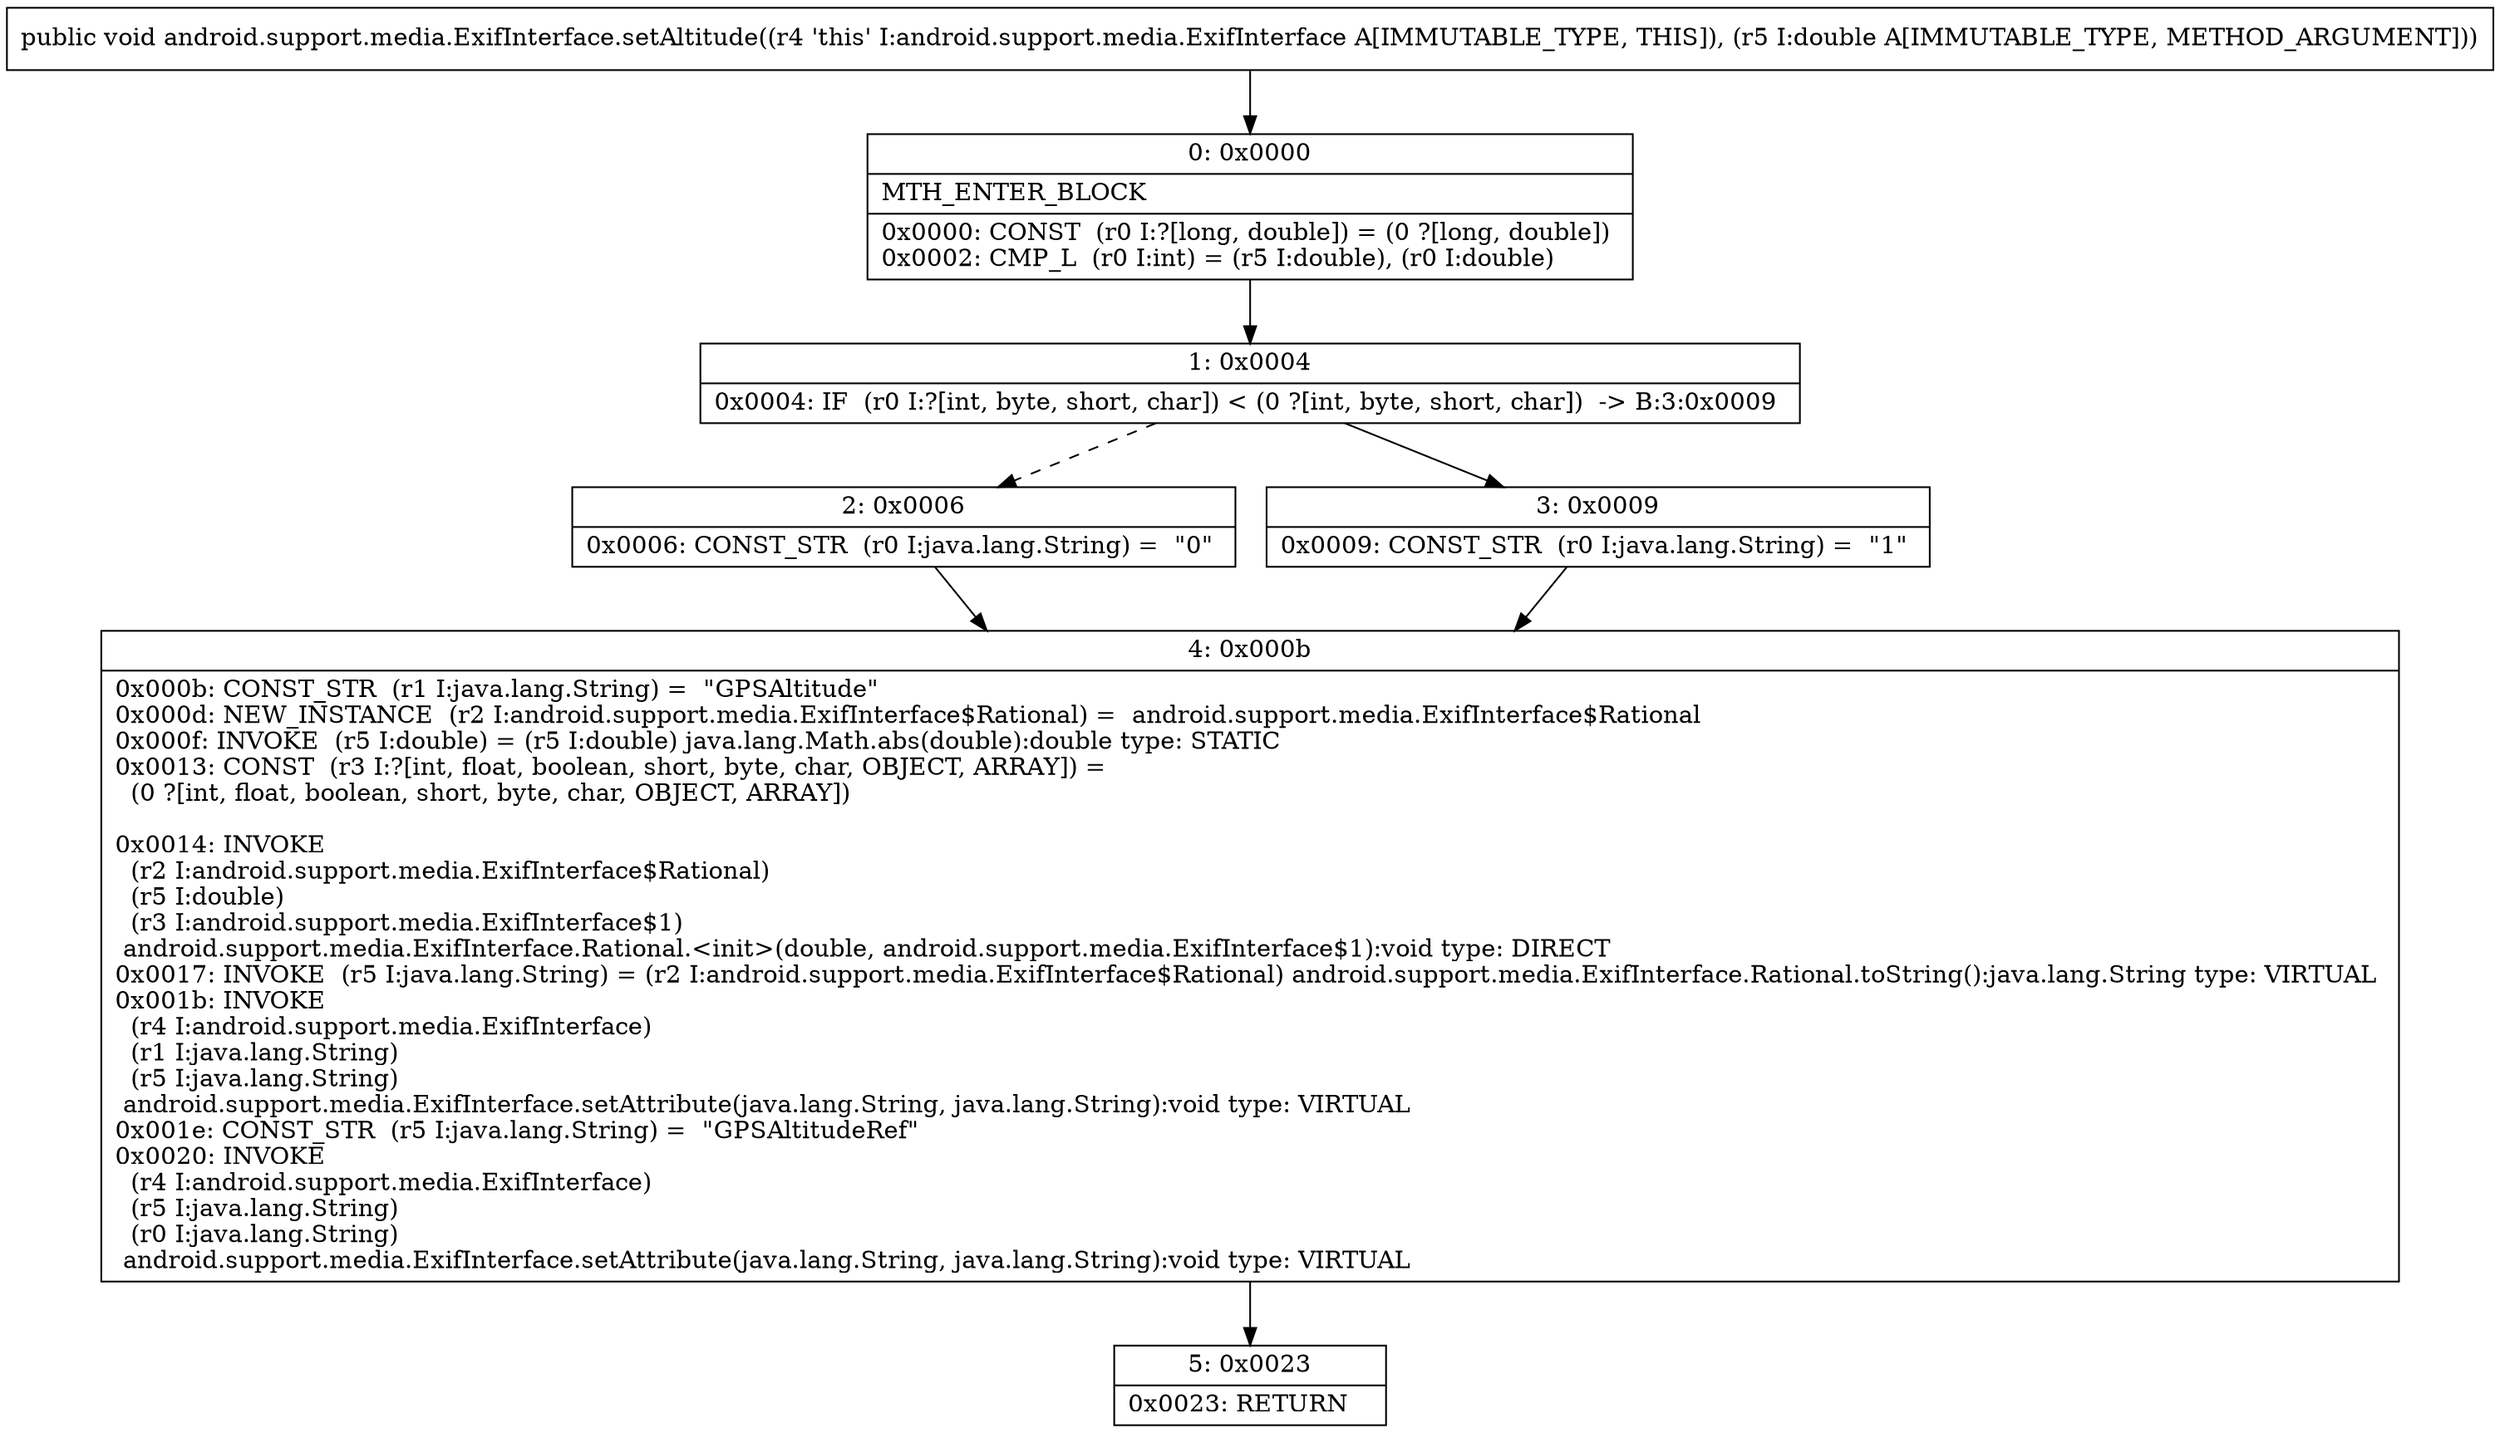 digraph "CFG forandroid.support.media.ExifInterface.setAltitude(D)V" {
Node_0 [shape=record,label="{0\:\ 0x0000|MTH_ENTER_BLOCK\l|0x0000: CONST  (r0 I:?[long, double]) = (0 ?[long, double]) \l0x0002: CMP_L  (r0 I:int) = (r5 I:double), (r0 I:double) \l}"];
Node_1 [shape=record,label="{1\:\ 0x0004|0x0004: IF  (r0 I:?[int, byte, short, char]) \< (0 ?[int, byte, short, char])  \-\> B:3:0x0009 \l}"];
Node_2 [shape=record,label="{2\:\ 0x0006|0x0006: CONST_STR  (r0 I:java.lang.String) =  \"0\" \l}"];
Node_3 [shape=record,label="{3\:\ 0x0009|0x0009: CONST_STR  (r0 I:java.lang.String) =  \"1\" \l}"];
Node_4 [shape=record,label="{4\:\ 0x000b|0x000b: CONST_STR  (r1 I:java.lang.String) =  \"GPSAltitude\" \l0x000d: NEW_INSTANCE  (r2 I:android.support.media.ExifInterface$Rational) =  android.support.media.ExifInterface$Rational \l0x000f: INVOKE  (r5 I:double) = (r5 I:double) java.lang.Math.abs(double):double type: STATIC \l0x0013: CONST  (r3 I:?[int, float, boolean, short, byte, char, OBJECT, ARRAY]) = \l  (0 ?[int, float, boolean, short, byte, char, OBJECT, ARRAY])\l \l0x0014: INVOKE  \l  (r2 I:android.support.media.ExifInterface$Rational)\l  (r5 I:double)\l  (r3 I:android.support.media.ExifInterface$1)\l android.support.media.ExifInterface.Rational.\<init\>(double, android.support.media.ExifInterface$1):void type: DIRECT \l0x0017: INVOKE  (r5 I:java.lang.String) = (r2 I:android.support.media.ExifInterface$Rational) android.support.media.ExifInterface.Rational.toString():java.lang.String type: VIRTUAL \l0x001b: INVOKE  \l  (r4 I:android.support.media.ExifInterface)\l  (r1 I:java.lang.String)\l  (r5 I:java.lang.String)\l android.support.media.ExifInterface.setAttribute(java.lang.String, java.lang.String):void type: VIRTUAL \l0x001e: CONST_STR  (r5 I:java.lang.String) =  \"GPSAltitudeRef\" \l0x0020: INVOKE  \l  (r4 I:android.support.media.ExifInterface)\l  (r5 I:java.lang.String)\l  (r0 I:java.lang.String)\l android.support.media.ExifInterface.setAttribute(java.lang.String, java.lang.String):void type: VIRTUAL \l}"];
Node_5 [shape=record,label="{5\:\ 0x0023|0x0023: RETURN   \l}"];
MethodNode[shape=record,label="{public void android.support.media.ExifInterface.setAltitude((r4 'this' I:android.support.media.ExifInterface A[IMMUTABLE_TYPE, THIS]), (r5 I:double A[IMMUTABLE_TYPE, METHOD_ARGUMENT])) }"];
MethodNode -> Node_0;
Node_0 -> Node_1;
Node_1 -> Node_2[style=dashed];
Node_1 -> Node_3;
Node_2 -> Node_4;
Node_3 -> Node_4;
Node_4 -> Node_5;
}

